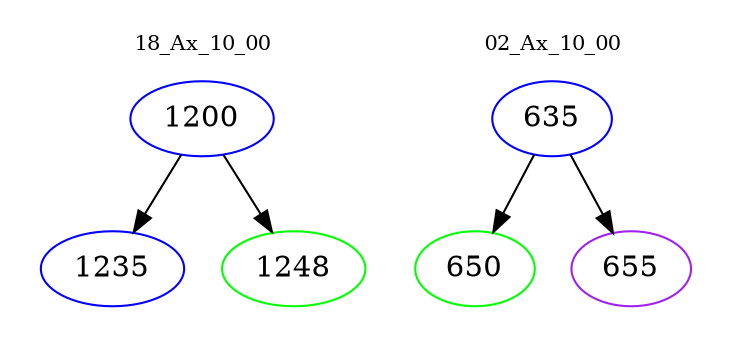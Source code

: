 digraph{
subgraph cluster_0 {
color = white
label = "18_Ax_10_00";
fontsize=10;
T0_1200 [label="1200", color="blue"]
T0_1200 -> T0_1235 [color="black"]
T0_1235 [label="1235", color="blue"]
T0_1200 -> T0_1248 [color="black"]
T0_1248 [label="1248", color="green"]
}
subgraph cluster_1 {
color = white
label = "02_Ax_10_00";
fontsize=10;
T1_635 [label="635", color="blue"]
T1_635 -> T1_650 [color="black"]
T1_650 [label="650", color="green"]
T1_635 -> T1_655 [color="black"]
T1_655 [label="655", color="purple"]
}
}
